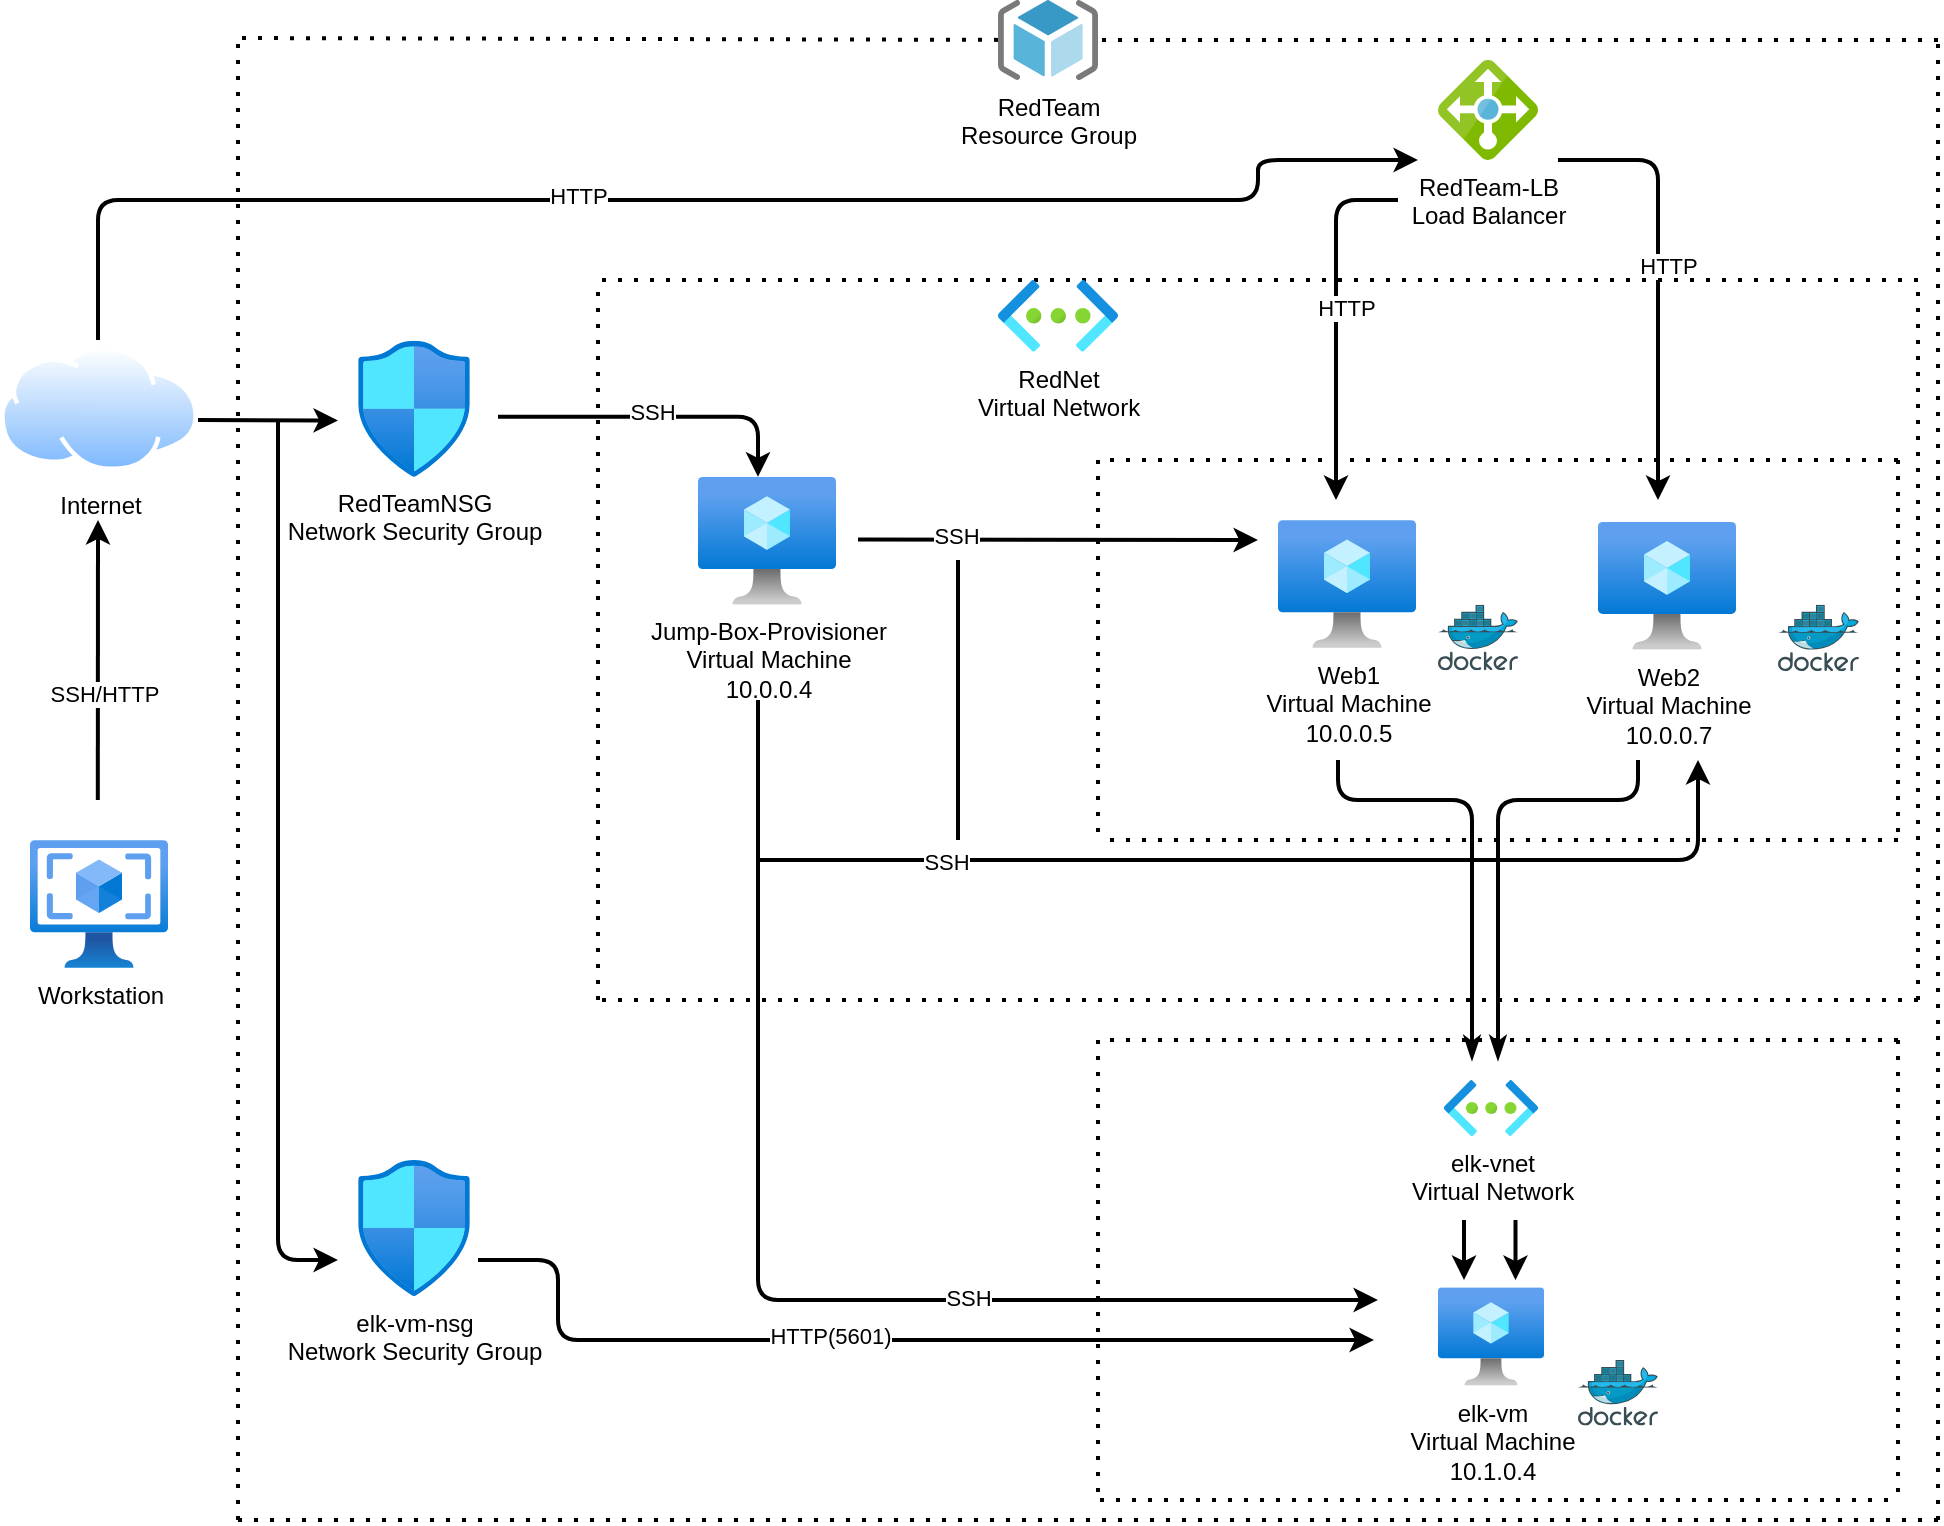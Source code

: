 <mxfile version="15.2.7" type="device"><diagram id="CoP6EuZd0bZtVdOT-cpV" name="Page-1"><mxGraphModel dx="2132" dy="955" grid="1" gridSize="10" guides="1" tooltips="1" connect="1" arrows="1" fold="1" page="1" pageScale="1" pageWidth="1100" pageHeight="850" math="0" shadow="0"><root><mxCell id="0"/><mxCell id="1" parent="0"/><mxCell id="Uc0GRu6dw2Z5fL0AFI15-1" value="Jump-Box-Provisioner&lt;br&gt;Virtual Machine&lt;br&gt;10.0.0.4" style="aspect=fixed;html=1;points=[];align=center;image;fontSize=12;image=img/lib/azure2/compute/Virtual_Machine.svg;" vertex="1" parent="1"><mxGeometry x="250" y="298.37" width="69" height="64" as="geometry"/></mxCell><mxCell id="Uc0GRu6dw2Z5fL0AFI15-8" value="Web1&lt;br&gt;Virtual Machine&lt;br&gt;10.0.0.5" style="aspect=fixed;html=1;points=[];align=center;image;fontSize=12;image=img/lib/azure2/compute/Virtual_Machine.svg;" vertex="1" parent="1"><mxGeometry x="540" y="320" width="69" height="64" as="geometry"/></mxCell><mxCell id="Uc0GRu6dw2Z5fL0AFI15-9" value="Web2&lt;br&gt;Virtual Machine&lt;br&gt;10.0.0.7" style="aspect=fixed;html=1;points=[];align=center;image;fontSize=12;image=img/lib/azure2/compute/Virtual_Machine.svg;" vertex="1" parent="1"><mxGeometry x="700" y="320.82" width="69" height="64" as="geometry"/></mxCell><mxCell id="Uc0GRu6dw2Z5fL0AFI15-11" value="RedTeam-LB&lt;br&gt;Load Balancer" style="aspect=fixed;html=1;points=[];align=center;image;fontSize=12;image=img/lib/mscae/Load_Balancer_feature.svg;" vertex="1" parent="1"><mxGeometry x="620" y="90" width="50" height="50" as="geometry"/></mxCell><mxCell id="Uc0GRu6dw2Z5fL0AFI15-13" value="RedTeamNSG&lt;br&gt;Network Security Group" style="aspect=fixed;html=1;points=[];align=center;image;fontSize=12;image=img/lib/azure2/networking/Network_Security_Groups.svg;" vertex="1" parent="1"><mxGeometry x="80" y="230.37" width="56.0" height="68" as="geometry"/></mxCell><mxCell id="Uc0GRu6dw2Z5fL0AFI15-15" value="" style="endArrow=classic;html=1;strokeWidth=2;" edge="1" parent="1"><mxGeometry width="50" height="50" relative="1" as="geometry"><mxPoint x="150" y="268.37" as="sourcePoint"/><mxPoint x="280" y="298.37" as="targetPoint"/><Array as="points"><mxPoint x="280" y="268.37"/></Array></mxGeometry></mxCell><mxCell id="Uc0GRu6dw2Z5fL0AFI15-100" value="SSH" style="edgeLabel;html=1;align=center;verticalAlign=middle;resizable=0;points=[];" vertex="1" connectable="0" parent="Uc0GRu6dw2Z5fL0AFI15-15"><mxGeometry x="-0.04" y="3" relative="1" as="geometry"><mxPoint as="offset"/></mxGeometry></mxCell><mxCell id="Uc0GRu6dw2Z5fL0AFI15-17" value="" style="endArrow=classic;html=1;strokeWidth=2;fontStyle=1;" edge="1" parent="1"><mxGeometry width="50" height="50" relative="1" as="geometry"><mxPoint x="330" y="329.78" as="sourcePoint"/><mxPoint x="530" y="330" as="targetPoint"/></mxGeometry></mxCell><mxCell id="Uc0GRu6dw2Z5fL0AFI15-98" value="SSH" style="edgeLabel;html=1;align=center;verticalAlign=middle;resizable=0;points=[];" vertex="1" connectable="0" parent="Uc0GRu6dw2Z5fL0AFI15-17"><mxGeometry x="-0.514" y="2" relative="1" as="geometry"><mxPoint as="offset"/></mxGeometry></mxCell><mxCell id="Uc0GRu6dw2Z5fL0AFI15-19" value="" style="endArrow=classic;html=1;strokeWidth=2;fontStyle=1;" edge="1" parent="1"><mxGeometry width="50" height="50" relative="1" as="geometry"><mxPoint x="40" y="270" as="sourcePoint"/><mxPoint x="70" y="690" as="targetPoint"/><Array as="points"><mxPoint x="40" y="690"/></Array></mxGeometry></mxCell><mxCell id="Uc0GRu6dw2Z5fL0AFI15-26" value="" style="endArrow=classic;html=1;strokeWidth=2;fontStyle=1;" edge="1" parent="1"><mxGeometry width="50" height="50" relative="1" as="geometry"><mxPoint x="680" y="140" as="sourcePoint"/><mxPoint x="730" y="310" as="targetPoint"/><Array as="points"><mxPoint x="730" y="140"/></Array></mxGeometry></mxCell><mxCell id="Uc0GRu6dw2Z5fL0AFI15-27" value="HTTP" style="edgeLabel;html=1;align=center;verticalAlign=middle;resizable=0;points=[];" vertex="1" connectable="0" parent="Uc0GRu6dw2Z5fL0AFI15-26"><mxGeometry x="-0.062" y="5" relative="1" as="geometry"><mxPoint as="offset"/></mxGeometry></mxCell><mxCell id="Uc0GRu6dw2Z5fL0AFI15-29" value="" style="endArrow=classicThin;html=1;strokeWidth=2;endFill=1;edgeStyle=orthogonalEdgeStyle;" edge="1" parent="1"><mxGeometry width="50" height="50" relative="1" as="geometry"><mxPoint x="720" y="440" as="sourcePoint"/><mxPoint x="650" y="590" as="targetPoint"/><Array as="points"><mxPoint x="720" y="460"/><mxPoint x="650" y="460"/></Array></mxGeometry></mxCell><mxCell id="Uc0GRu6dw2Z5fL0AFI15-43" value="" style="endArrow=none;dashed=1;html=1;dashPattern=1 3;strokeWidth=2;" edge="1" parent="1"><mxGeometry width="50" height="50" relative="1" as="geometry"><mxPoint x="870" y="820" as="sourcePoint"/><mxPoint x="870" y="80" as="targetPoint"/></mxGeometry></mxCell><mxCell id="Uc0GRu6dw2Z5fL0AFI15-45" value="" style="endArrow=none;dashed=1;html=1;dashPattern=1 3;strokeWidth=2;" edge="1" parent="1"><mxGeometry width="50" height="50" relative="1" as="geometry"><mxPoint x="870" y="820" as="sourcePoint"/><mxPoint x="20" y="820" as="targetPoint"/></mxGeometry></mxCell><mxCell id="Uc0GRu6dw2Z5fL0AFI15-46" value="" style="endArrow=none;dashed=1;html=1;dashPattern=1 3;strokeWidth=2;startArrow=none;" edge="1" parent="1" source="Uc0GRu6dw2Z5fL0AFI15-41"><mxGeometry width="50" height="50" relative="1" as="geometry"><mxPoint x="900" y="79.41" as="sourcePoint"/><mxPoint x="20" y="79" as="targetPoint"/></mxGeometry></mxCell><mxCell id="Uc0GRu6dw2Z5fL0AFI15-47" value="" style="endArrow=none;dashed=1;html=1;dashPattern=1 3;strokeWidth=2;" edge="1" parent="1"><mxGeometry width="50" height="50" relative="1" as="geometry"><mxPoint x="860" y="200" as="sourcePoint"/><mxPoint x="200" y="200" as="targetPoint"/></mxGeometry></mxCell><mxCell id="Uc0GRu6dw2Z5fL0AFI15-48" value="" style="endArrow=none;dashed=1;html=1;dashPattern=1 3;strokeWidth=2;startArrow=none;" edge="1" parent="1"><mxGeometry width="50" height="50" relative="1" as="geometry"><mxPoint x="860" y="560" as="sourcePoint"/><mxPoint x="200" y="560" as="targetPoint"/></mxGeometry></mxCell><mxCell id="Uc0GRu6dw2Z5fL0AFI15-49" value="" style="endArrow=none;dashed=1;html=1;dashPattern=1 3;strokeWidth=2;" edge="1" parent="1"><mxGeometry width="50" height="50" relative="1" as="geometry"><mxPoint x="860" y="560" as="sourcePoint"/><mxPoint x="860" y="200" as="targetPoint"/></mxGeometry></mxCell><mxCell id="Uc0GRu6dw2Z5fL0AFI15-50" value="" style="endArrow=none;dashed=1;html=1;dashPattern=1 3;strokeWidth=2;" edge="1" parent="1"><mxGeometry width="50" height="50" relative="1" as="geometry"><mxPoint x="200" y="560" as="sourcePoint"/><mxPoint x="200" y="200" as="targetPoint"/></mxGeometry></mxCell><mxCell id="Uc0GRu6dw2Z5fL0AFI15-51" value="RedNet&lt;br&gt;Virtual Network" style="aspect=fixed;html=1;points=[];align=center;image;fontSize=12;image=img/lib/azure2/networking/Virtual_Networks.svg;" vertex="1" parent="1"><mxGeometry x="400" y="200" width="60" height="35.82" as="geometry"/></mxCell><mxCell id="Uc0GRu6dw2Z5fL0AFI15-53" value="Workstation" style="aspect=fixed;html=1;points=[];align=center;image;fontSize=12;image=img/lib/azure2/compute/VM_Images_Classic.svg;" vertex="1" parent="1"><mxGeometry x="-84" y="480" width="69" height="64" as="geometry"/></mxCell><mxCell id="Uc0GRu6dw2Z5fL0AFI15-54" value="Internet" style="aspect=fixed;perimeter=ellipsePerimeter;html=1;align=center;shadow=0;dashed=0;spacingTop=3;image;image=img/lib/active_directory/internet_cloud.svg;" vertex="1" parent="1"><mxGeometry x="-99" y="233.18" width="99" height="62.37" as="geometry"/></mxCell><mxCell id="Uc0GRu6dw2Z5fL0AFI15-55" value="" style="endArrow=classic;html=1;strokeWidth=2;" edge="1" parent="1"><mxGeometry width="50" height="50" relative="1" as="geometry"><mxPoint x="-50.09" y="460" as="sourcePoint"/><mxPoint x="-50" y="320" as="targetPoint"/></mxGeometry></mxCell><mxCell id="Uc0GRu6dw2Z5fL0AFI15-56" value="SSH/HTTP" style="edgeLabel;html=1;align=center;verticalAlign=middle;resizable=0;points=[];" vertex="1" connectable="0" parent="Uc0GRu6dw2Z5fL0AFI15-55"><mxGeometry x="-0.24" y="-3" relative="1" as="geometry"><mxPoint as="offset"/></mxGeometry></mxCell><mxCell id="Uc0GRu6dw2Z5fL0AFI15-57" value="" style="endArrow=classic;html=1;strokeWidth=2;" edge="1" parent="1"><mxGeometry width="50" height="50" relative="1" as="geometry"><mxPoint y="270" as="sourcePoint"/><mxPoint x="70" y="270.22" as="targetPoint"/></mxGeometry></mxCell><mxCell id="Uc0GRu6dw2Z5fL0AFI15-60" value="" style="endArrow=classic;html=1;strokeWidth=2;fontStyle=1;edgeStyle=orthogonalEdgeStyle;" edge="1" parent="1"><mxGeometry width="50" height="50" relative="1" as="geometry"><mxPoint x="140" y="690" as="sourcePoint"/><mxPoint x="588" y="730" as="targetPoint"/><Array as="points"><mxPoint x="150" y="690"/><mxPoint x="180" y="690"/><mxPoint x="180" y="730"/></Array></mxGeometry></mxCell><mxCell id="Uc0GRu6dw2Z5fL0AFI15-91" value="HTTP(5601)" style="edgeLabel;html=1;align=center;verticalAlign=middle;resizable=0;points=[];" vertex="1" connectable="0" parent="Uc0GRu6dw2Z5fL0AFI15-60"><mxGeometry x="-0.115" y="2" relative="1" as="geometry"><mxPoint as="offset"/></mxGeometry></mxCell><mxCell id="Uc0GRu6dw2Z5fL0AFI15-63" value="" style="endArrow=none;dashed=1;html=1;dashPattern=1 3;strokeWidth=2;" edge="1" parent="1"><mxGeometry width="50" height="50" relative="1" as="geometry"><mxPoint x="20" y="820" as="sourcePoint"/><mxPoint x="20" y="80" as="targetPoint"/></mxGeometry></mxCell><mxCell id="Uc0GRu6dw2Z5fL0AFI15-41" value="RedTeam&lt;br&gt;Resource Group" style="sketch=0;aspect=fixed;html=1;points=[];align=center;image;fontSize=12;image=img/lib/mscae/ResourceGroup.svg;" vertex="1" parent="1"><mxGeometry x="400" y="60" width="50" height="40" as="geometry"/></mxCell><mxCell id="Uc0GRu6dw2Z5fL0AFI15-64" value="" style="endArrow=none;dashed=1;html=1;dashPattern=1 3;strokeWidth=2;" edge="1" parent="1" target="Uc0GRu6dw2Z5fL0AFI15-41"><mxGeometry width="50" height="50" relative="1" as="geometry"><mxPoint x="870" y="80" as="sourcePoint"/><mxPoint x="18" y="79.41" as="targetPoint"/></mxGeometry></mxCell><mxCell id="Uc0GRu6dw2Z5fL0AFI15-65" value="elk-vm-nsg&lt;br&gt;Network Security Group" style="aspect=fixed;html=1;points=[];align=center;image;fontSize=12;image=img/lib/azure2/networking/Network_Security_Groups.svg;" vertex="1" parent="1"><mxGeometry x="80" y="640" width="56.0" height="68" as="geometry"/></mxCell><mxCell id="Uc0GRu6dw2Z5fL0AFI15-66" value="" style="endArrow=none;dashed=1;html=1;dashPattern=1 3;strokeWidth=2;" edge="1" parent="1"><mxGeometry width="50" height="50" relative="1" as="geometry"><mxPoint x="850" y="290" as="sourcePoint"/><mxPoint x="450" y="290" as="targetPoint"/></mxGeometry></mxCell><mxCell id="Uc0GRu6dw2Z5fL0AFI15-67" value="" style="endArrow=none;dashed=1;html=1;dashPattern=1 3;strokeWidth=2;" edge="1" parent="1"><mxGeometry width="50" height="50" relative="1" as="geometry"><mxPoint x="850" y="480" as="sourcePoint"/><mxPoint x="450" y="480" as="targetPoint"/></mxGeometry></mxCell><mxCell id="Uc0GRu6dw2Z5fL0AFI15-68" value="" style="endArrow=none;dashed=1;html=1;dashPattern=1 3;strokeWidth=2;" edge="1" parent="1"><mxGeometry width="50" height="50" relative="1" as="geometry"><mxPoint x="450" y="290" as="sourcePoint"/><mxPoint x="450" y="480" as="targetPoint"/></mxGeometry></mxCell><mxCell id="Uc0GRu6dw2Z5fL0AFI15-69" value="" style="endArrow=none;dashed=1;html=1;dashPattern=1 3;strokeWidth=2;" edge="1" parent="1"><mxGeometry width="50" height="50" relative="1" as="geometry"><mxPoint x="850" y="290" as="sourcePoint"/><mxPoint x="850" y="480" as="targetPoint"/></mxGeometry></mxCell><mxCell id="Uc0GRu6dw2Z5fL0AFI15-70" value="" style="endArrow=none;dashed=1;html=1;dashPattern=1 3;strokeWidth=2;" edge="1" parent="1"><mxGeometry width="50" height="50" relative="1" as="geometry"><mxPoint x="850" y="580" as="sourcePoint"/><mxPoint x="450" y="580" as="targetPoint"/></mxGeometry></mxCell><mxCell id="Uc0GRu6dw2Z5fL0AFI15-71" value="" style="endArrow=none;dashed=1;html=1;dashPattern=1 3;strokeWidth=2;" edge="1" parent="1"><mxGeometry width="50" height="50" relative="1" as="geometry"><mxPoint x="845" y="810" as="sourcePoint"/><mxPoint x="445" y="810" as="targetPoint"/></mxGeometry></mxCell><mxCell id="Uc0GRu6dw2Z5fL0AFI15-72" value="" style="endArrow=none;dashed=1;html=1;dashPattern=1 3;strokeWidth=2;" edge="1" parent="1"><mxGeometry width="50" height="50" relative="1" as="geometry"><mxPoint x="450" y="580" as="sourcePoint"/><mxPoint x="450" y="810" as="targetPoint"/></mxGeometry></mxCell><mxCell id="Uc0GRu6dw2Z5fL0AFI15-73" value="" style="endArrow=none;dashed=1;html=1;dashPattern=1 3;strokeWidth=2;" edge="1" parent="1"><mxGeometry width="50" height="50" relative="1" as="geometry"><mxPoint x="850" y="580" as="sourcePoint"/><mxPoint x="850" y="810" as="targetPoint"/></mxGeometry></mxCell><mxCell id="Uc0GRu6dw2Z5fL0AFI15-74" value="elk-vnet&lt;br&gt;Virtual Network" style="aspect=fixed;html=1;points=[];align=center;image;fontSize=12;image=img/lib/azure2/networking/Virtual_Networks.svg;" vertex="1" parent="1"><mxGeometry x="623" y="600" width="47" height="28.06" as="geometry"/></mxCell><mxCell id="Uc0GRu6dw2Z5fL0AFI15-76" value="elk-vm&lt;br&gt;Virtual Machine&lt;br&gt;10.1.0.4" style="aspect=fixed;html=1;points=[];align=center;image;fontSize=12;image=img/lib/azure2/compute/Virtual_Machine.svg;" vertex="1" parent="1"><mxGeometry x="620" y="703.64" width="53" height="49.16" as="geometry"/></mxCell><mxCell id="Uc0GRu6dw2Z5fL0AFI15-79" value="" style="endArrow=classic;html=1;strokeWidth=2;" edge="1" parent="1"><mxGeometry width="50" height="50" relative="1" as="geometry"><mxPoint x="633" y="670" as="sourcePoint"/><mxPoint x="633" y="700" as="targetPoint"/></mxGeometry></mxCell><mxCell id="Uc0GRu6dw2Z5fL0AFI15-80" value="" style="endArrow=classic;html=1;strokeWidth=2;" edge="1" parent="1"><mxGeometry width="50" height="50" relative="1" as="geometry"><mxPoint x="658.75" y="670" as="sourcePoint"/><mxPoint x="658.75" y="700" as="targetPoint"/></mxGeometry></mxCell><mxCell id="Uc0GRu6dw2Z5fL0AFI15-81" value="" style="sketch=0;aspect=fixed;html=1;points=[];align=center;image;fontSize=12;image=img/lib/mscae/Docker.svg;" vertex="1" parent="1"><mxGeometry x="790" y="362.37" width="40.5" height="33.21" as="geometry"/></mxCell><mxCell id="Uc0GRu6dw2Z5fL0AFI15-82" value="" style="sketch=0;aspect=fixed;html=1;points=[];align=center;image;fontSize=12;image=img/lib/mscae/Docker.svg;" vertex="1" parent="1"><mxGeometry x="690" y="740" width="40" height="32.8" as="geometry"/></mxCell><mxCell id="Uc0GRu6dw2Z5fL0AFI15-83" value="" style="sketch=0;aspect=fixed;html=1;points=[];align=center;image;fontSize=12;image=img/lib/mscae/Docker.svg;" vertex="1" parent="1"><mxGeometry x="620" y="362.37" width="40" height="32.8" as="geometry"/></mxCell><mxCell id="Uc0GRu6dw2Z5fL0AFI15-88" value="" style="endArrow=classicThin;html=1;strokeWidth=2;endFill=1;edgeStyle=orthogonalEdgeStyle;" edge="1" parent="1"><mxGeometry width="50" height="50" relative="1" as="geometry"><mxPoint x="570" y="440" as="sourcePoint"/><mxPoint x="637" y="590" as="targetPoint"/><Array as="points"><mxPoint x="570" y="460"/><mxPoint x="637" y="460"/></Array></mxGeometry></mxCell><mxCell id="Uc0GRu6dw2Z5fL0AFI15-89" value="" style="endArrow=none;html=1;strokeWidth=2;" edge="1" parent="1"><mxGeometry width="50" height="50" relative="1" as="geometry"><mxPoint x="380" y="480" as="sourcePoint"/><mxPoint x="380" y="340" as="targetPoint"/></mxGeometry></mxCell><mxCell id="Uc0GRu6dw2Z5fL0AFI15-90" value="" style="endArrow=classic;html=1;strokeWidth=2;fontStyle=1;" edge="1" parent="1"><mxGeometry width="50" height="50" relative="1" as="geometry"><mxPoint x="280" y="410" as="sourcePoint"/><mxPoint x="590" y="710" as="targetPoint"/><Array as="points"><mxPoint x="280" y="710"/></Array></mxGeometry></mxCell><mxCell id="Uc0GRu6dw2Z5fL0AFI15-92" value="SSH" style="edgeLabel;html=1;align=center;verticalAlign=middle;resizable=0;points=[];" vertex="1" connectable="0" parent="Uc0GRu6dw2Z5fL0AFI15-90"><mxGeometry x="0.326" y="1" relative="1" as="geometry"><mxPoint as="offset"/></mxGeometry></mxCell><mxCell id="Uc0GRu6dw2Z5fL0AFI15-93" value="" style="endArrow=classic;html=1;strokeWidth=2;fontStyle=1;" edge="1" parent="1"><mxGeometry width="50" height="50" relative="1" as="geometry"><mxPoint x="280" y="490" as="sourcePoint"/><mxPoint x="750" y="440" as="targetPoint"/><Array as="points"><mxPoint x="750" y="490"/></Array></mxGeometry></mxCell><mxCell id="Uc0GRu6dw2Z5fL0AFI15-99" value="SSH" style="edgeLabel;html=1;align=center;verticalAlign=middle;resizable=0;points=[];" vertex="1" connectable="0" parent="Uc0GRu6dw2Z5fL0AFI15-93"><mxGeometry x="-0.639" y="-1" relative="1" as="geometry"><mxPoint as="offset"/></mxGeometry></mxCell><mxCell id="Uc0GRu6dw2Z5fL0AFI15-94" value="" style="endArrow=classic;html=1;strokeWidth=2;fontStyle=1;" edge="1" parent="1"><mxGeometry width="50" height="50" relative="1" as="geometry"><mxPoint x="600" y="160" as="sourcePoint"/><mxPoint x="569" y="310" as="targetPoint"/><Array as="points"><mxPoint x="569" y="160"/></Array></mxGeometry></mxCell><mxCell id="Uc0GRu6dw2Z5fL0AFI15-95" value="HTTP" style="edgeLabel;html=1;align=center;verticalAlign=middle;resizable=0;points=[];" vertex="1" connectable="0" parent="Uc0GRu6dw2Z5fL0AFI15-94"><mxGeometry x="-0.062" y="5" relative="1" as="geometry"><mxPoint as="offset"/></mxGeometry></mxCell><mxCell id="Uc0GRu6dw2Z5fL0AFI15-96" value="" style="endArrow=classic;html=1;strokeWidth=2;fontStyle=1;" edge="1" parent="1"><mxGeometry width="50" height="50" relative="1" as="geometry"><mxPoint x="-50" y="230" as="sourcePoint"/><mxPoint x="610" y="140" as="targetPoint"/><Array as="points"><mxPoint x="-50" y="160"/><mxPoint x="530" y="160"/><mxPoint x="530" y="140"/></Array></mxGeometry></mxCell><mxCell id="Uc0GRu6dw2Z5fL0AFI15-97" value="HTTP" style="edgeLabel;html=1;align=center;verticalAlign=middle;resizable=0;points=[];" vertex="1" connectable="0" parent="Uc0GRu6dw2Z5fL0AFI15-96"><mxGeometry x="-0.175" y="2" relative="1" as="geometry"><mxPoint as="offset"/></mxGeometry></mxCell></root></mxGraphModel></diagram></mxfile>
